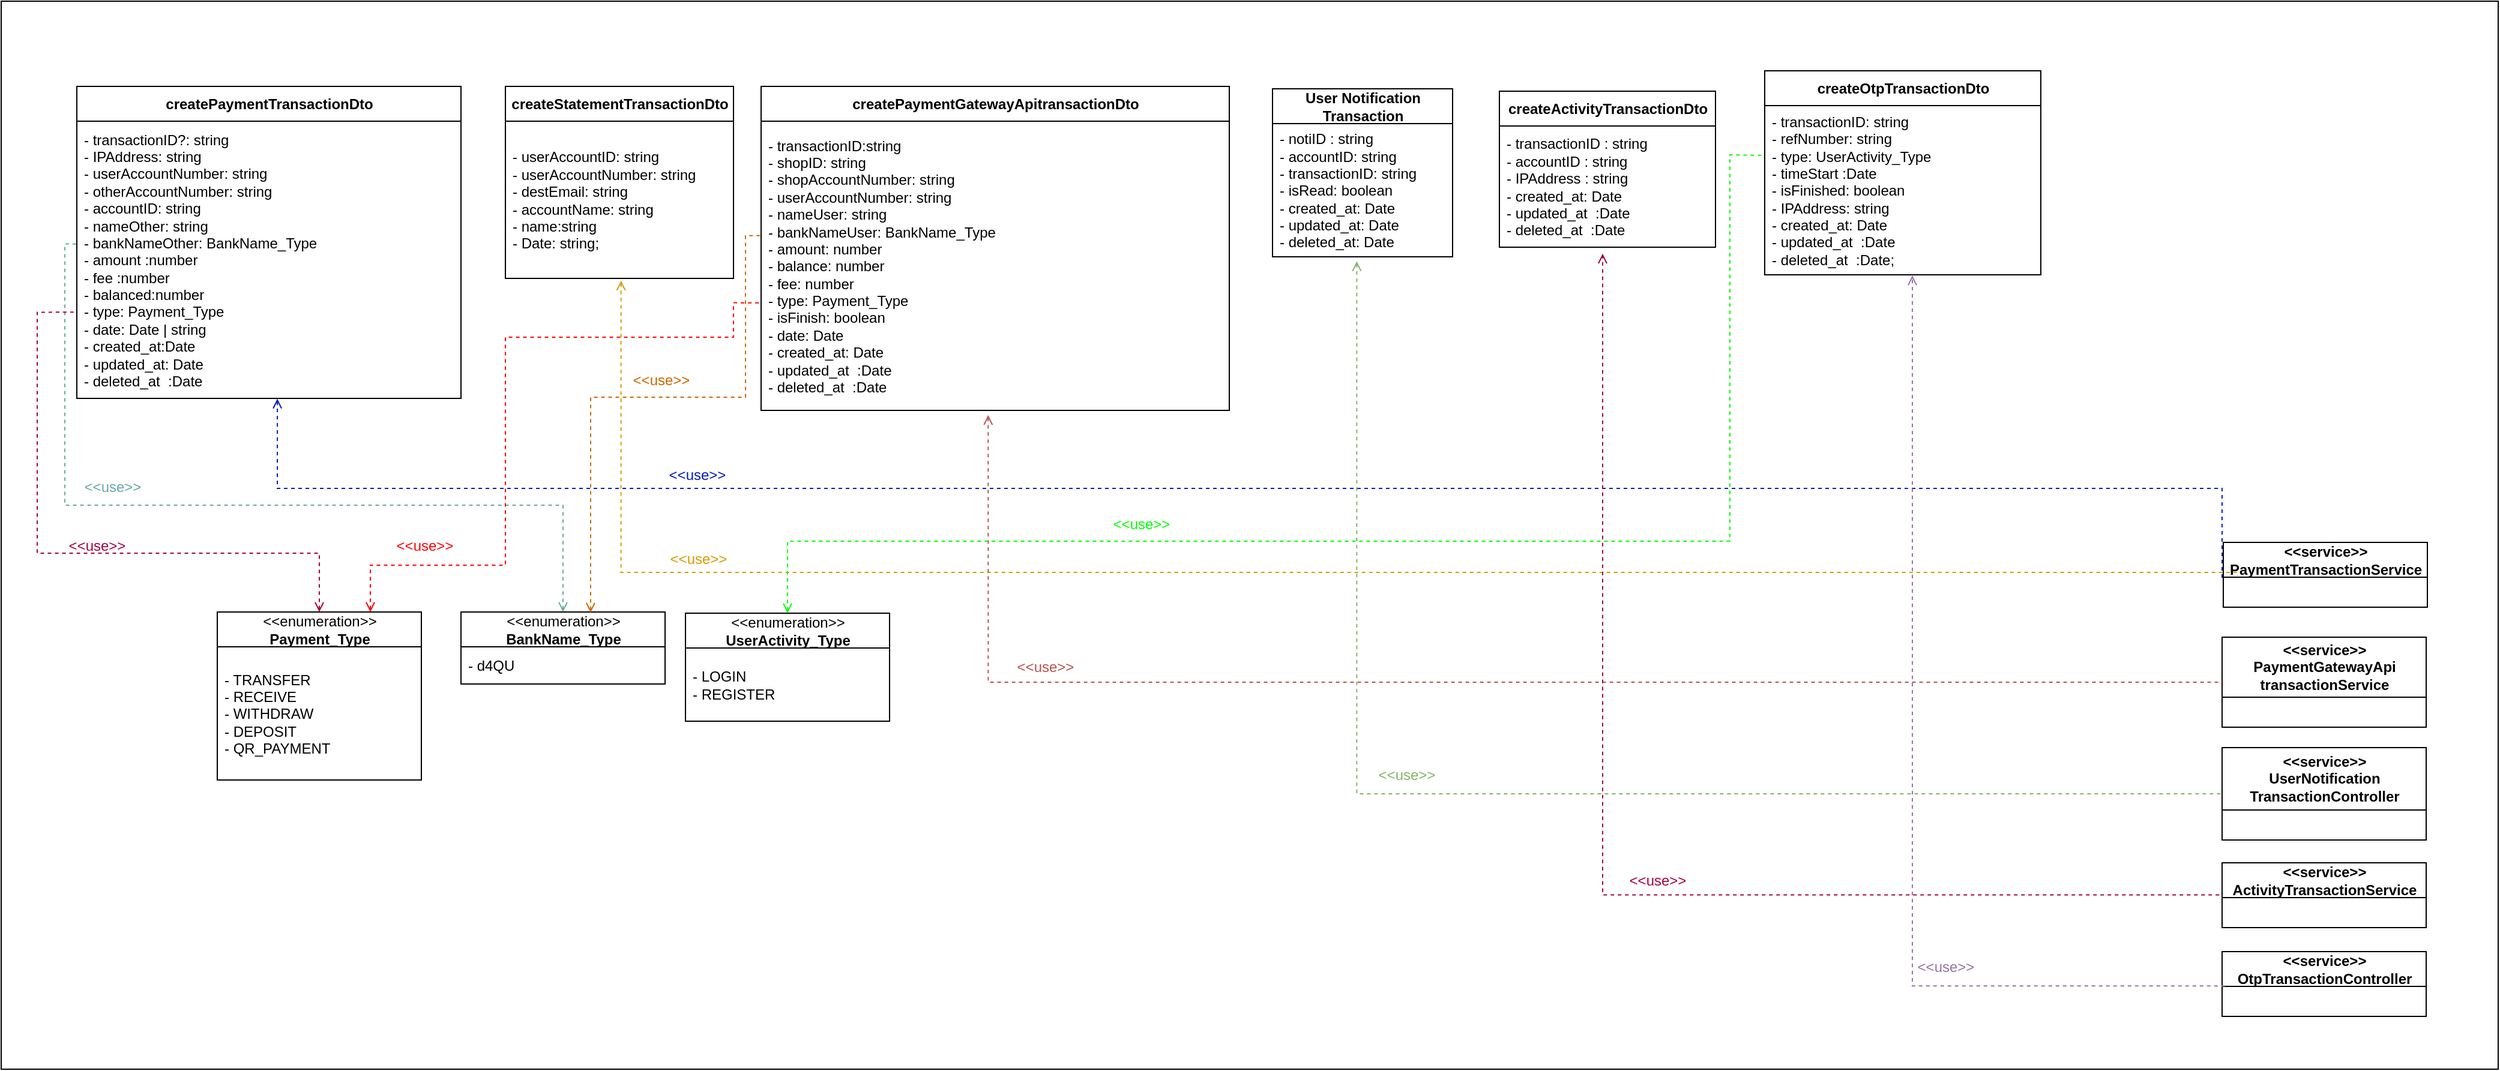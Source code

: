 <mxfile version="20.5.3" type="github">
  <diagram id="LQicCVnm4t6pKtCoBZvU" name="Page-1">
    <mxGraphModel dx="3776" dy="2156" grid="1" gridSize="10" guides="1" tooltips="1" connect="1" arrows="1" fold="1" page="1" pageScale="1" pageWidth="850" pageHeight="1100" math="0" shadow="0">
      <root>
        <mxCell id="0" />
        <mxCell id="1" parent="0" />
        <mxCell id="MsYmE6K6kDaon9s4ispX-2" value="" style="rounded=0;whiteSpace=wrap;html=1;" vertex="1" parent="1">
          <mxGeometry x="120" y="50" width="2080" height="890" as="geometry" />
        </mxCell>
        <mxCell id="MsYmE6K6kDaon9s4ispX-4" value="createPaymentTransactionDto" style="swimlane;fontStyle=1;align=center;verticalAlign=middle;childLayout=stackLayout;horizontal=1;startSize=29;horizontalStack=0;resizeParent=1;resizeParentMax=0;resizeLast=0;collapsible=0;marginBottom=0;html=1;" vertex="1" parent="1">
          <mxGeometry x="183" y="121" width="320" height="260" as="geometry" />
        </mxCell>
        <mxCell id="MsYmE6K6kDaon9s4ispX-6" value="-&amp;nbsp;transactionID?: string&lt;br&gt;- IPAddress: string&lt;br&gt;- userAccountNumber: string&lt;br&gt;- otherAccountNumber: string&lt;br&gt;- accountID: string&lt;br&gt;- nameOther: string&lt;br&gt;- bankNameOther: BankName_Type&lt;br&gt;- amount :number&lt;br&gt;- fee :number&lt;br&gt;- balanced:number&lt;br&gt;- type: Payment_Type&lt;br&gt;- date: Date | string&lt;br&gt;- created_at:Date&lt;br&gt;- updated_at: Date &lt;br&gt;- deleted_at&amp;nbsp; :Date" style="text;html=1;strokeColor=none;fillColor=none;align=left;verticalAlign=middle;spacingLeft=4;spacingRight=4;overflow=hidden;rotatable=0;points=[[0,0.5],[1,0.5]];portConstraint=eastwest;" vertex="1" parent="MsYmE6K6kDaon9s4ispX-4">
          <mxGeometry y="29" width="320" height="231" as="geometry" />
        </mxCell>
        <mxCell id="MsYmE6K6kDaon9s4ispX-11" value="createOtpTransactionDto" style="swimlane;fontStyle=1;align=center;verticalAlign=middle;childLayout=stackLayout;horizontal=1;startSize=29;horizontalStack=0;resizeParent=1;resizeParentMax=0;resizeLast=0;collapsible=0;marginBottom=0;html=1;" vertex="1" parent="1">
          <mxGeometry x="1589" y="108" width="230" height="170" as="geometry" />
        </mxCell>
        <mxCell id="MsYmE6K6kDaon9s4ispX-13" value="-&amp;nbsp;transactionID: string&lt;br&gt;- refNumber: string&lt;br&gt;- type: UserActivity_Type&lt;br&gt;- timeStart :Date&lt;br&gt;- isFinished: boolean&lt;br&gt;- IPAddress: string &lt;br&gt;- created_at: Date &lt;br&gt;- updated_at&amp;nbsp; :Date&lt;br&gt;- deleted_at&amp;nbsp; :Date;" style="text;html=1;strokeColor=none;fillColor=none;align=left;verticalAlign=middle;spacingLeft=4;spacingRight=4;overflow=hidden;rotatable=0;points=[[0,0.5],[1,0.5]];portConstraint=eastwest;" vertex="1" parent="MsYmE6K6kDaon9s4ispX-11">
          <mxGeometry y="29" width="230" height="141" as="geometry" />
        </mxCell>
        <mxCell id="MsYmE6K6kDaon9s4ispX-14" value="createActivityTransactionDto" style="swimlane;fontStyle=1;align=center;verticalAlign=middle;childLayout=stackLayout;horizontal=1;startSize=29;horizontalStack=0;resizeParent=1;resizeParentMax=0;resizeLast=0;collapsible=0;marginBottom=0;html=1;" vertex="1" parent="1">
          <mxGeometry x="1368" y="125" width="180" height="130" as="geometry" />
        </mxCell>
        <mxCell id="MsYmE6K6kDaon9s4ispX-15" value="-&amp;nbsp;transactionID : string &lt;br&gt;- accountID : string&lt;br&gt;- IPAddress : string &lt;br&gt;- created_at: Date &lt;br&gt;- updated_at&amp;nbsp; :Date &lt;br&gt;- deleted_at&amp;nbsp; :Date" style="text;html=1;strokeColor=none;fillColor=none;align=left;verticalAlign=middle;spacingLeft=4;spacingRight=4;overflow=hidden;rotatable=0;points=[[0,0.5],[1,0.5]];portConstraint=eastwest;" vertex="1" parent="MsYmE6K6kDaon9s4ispX-14">
          <mxGeometry y="29" width="180" height="101" as="geometry" />
        </mxCell>
        <mxCell id="MsYmE6K6kDaon9s4ispX-16" value="createPaymentGatewayApitransactionDto" style="swimlane;fontStyle=1;align=center;verticalAlign=middle;childLayout=stackLayout;horizontal=1;startSize=29;horizontalStack=0;resizeParent=1;resizeParentMax=0;resizeLast=0;collapsible=0;marginBottom=0;html=1;" vertex="1" parent="1">
          <mxGeometry x="753" y="121" width="390" height="270" as="geometry" />
        </mxCell>
        <mxCell id="MsYmE6K6kDaon9s4ispX-17" value="- transactionID:string&lt;br&gt;- shopID: string&lt;br&gt;- shopAccountNumber: string&lt;br&gt;- userAccountNumber: string&lt;br&gt;- nameUser: string&lt;br&gt;- bankNameUser: BankName_Type&lt;br&gt;- amount: number&lt;br&gt;- balance: number&lt;br&gt;- fee: number&lt;br&gt;- type: Payment_Type&lt;br&gt;- isFinish: boolean&lt;br&gt;- date: Date&lt;br&gt;- created_at: Date &lt;br&gt;- updated_at&amp;nbsp; :Date&lt;br&gt;- deleted_at&amp;nbsp; :Date" style="text;html=1;strokeColor=none;fillColor=none;align=left;verticalAlign=middle;spacingLeft=4;spacingRight=4;overflow=hidden;rotatable=0;points=[[0,0.5],[1,0.5]];portConstraint=eastwest;" vertex="1" parent="MsYmE6K6kDaon9s4ispX-16">
          <mxGeometry y="29" width="390" height="241" as="geometry" />
        </mxCell>
        <mxCell id="MsYmE6K6kDaon9s4ispX-19" value="User Notification&lt;br&gt;Transaction" style="swimlane;fontStyle=1;align=center;verticalAlign=middle;childLayout=stackLayout;horizontal=1;startSize=29;horizontalStack=0;resizeParent=1;resizeParentMax=0;resizeLast=0;collapsible=0;marginBottom=0;html=1;" vertex="1" parent="1">
          <mxGeometry x="1179" y="123" width="150" height="140" as="geometry" />
        </mxCell>
        <mxCell id="MsYmE6K6kDaon9s4ispX-20" value="-&amp;nbsp;notiID : string &lt;br&gt;- accountID: string &lt;br&gt;- transactionID: string &lt;br&gt;- isRead: boolean &lt;br&gt;- created_at: Date &lt;br&gt;- updated_at: Date &lt;br&gt;- deleted_at: Date" style="text;html=1;strokeColor=none;fillColor=none;align=left;verticalAlign=middle;spacingLeft=4;spacingRight=4;overflow=hidden;rotatable=0;points=[[0,0.5],[1,0.5]];portConstraint=eastwest;" vertex="1" parent="MsYmE6K6kDaon9s4ispX-19">
          <mxGeometry y="29" width="150" height="111" as="geometry" />
        </mxCell>
        <mxCell id="MsYmE6K6kDaon9s4ispX-24" value="createStatementTransactionDto" style="swimlane;fontStyle=1;align=center;verticalAlign=middle;childLayout=stackLayout;horizontal=1;startSize=29;horizontalStack=0;resizeParent=1;resizeParentMax=0;resizeLast=0;collapsible=0;marginBottom=0;html=1;" vertex="1" parent="1">
          <mxGeometry x="540" y="121" width="190" height="160" as="geometry" />
        </mxCell>
        <mxCell id="MsYmE6K6kDaon9s4ispX-25" value="- userAccountID: string &lt;br&gt;- userAccountNumber: string&lt;br&gt;- destEmail: string &lt;br&gt;- accountName: string&lt;br&gt;- name:string &lt;br&gt;- Date: string;" style="text;html=1;strokeColor=none;fillColor=none;align=left;verticalAlign=middle;spacingLeft=4;spacingRight=4;overflow=hidden;rotatable=0;points=[[0,0.5],[1,0.5]];portConstraint=eastwest;" vertex="1" parent="MsYmE6K6kDaon9s4ispX-24">
          <mxGeometry y="29" width="190" height="131" as="geometry" />
        </mxCell>
        <mxCell id="MsYmE6K6kDaon9s4ispX-26" value="&amp;lt;&amp;lt;service&amp;gt;&amp;gt;&lt;br&gt;PaymentTransactionService" style="swimlane;fontStyle=1;align=center;verticalAlign=middle;childLayout=stackLayout;horizontal=1;startSize=29;horizontalStack=0;resizeParent=1;resizeParentMax=0;resizeLast=0;collapsible=0;marginBottom=0;html=1;" vertex="1" parent="1">
          <mxGeometry x="1971" y="501" width="170" height="54" as="geometry" />
        </mxCell>
        <mxCell id="MsYmE6K6kDaon9s4ispX-29" value="&amp;lt;&amp;lt;service&amp;gt;&amp;gt;&lt;br&gt;PaymentGatewayApi&lt;br&gt;transactionService" style="swimlane;fontStyle=1;align=center;verticalAlign=middle;childLayout=stackLayout;horizontal=1;startSize=50;horizontalStack=0;resizeParent=1;resizeParentMax=0;resizeLast=0;collapsible=0;marginBottom=0;html=1;" vertex="1" parent="1">
          <mxGeometry x="1970" y="580" width="170" height="75" as="geometry" />
        </mxCell>
        <mxCell id="MsYmE6K6kDaon9s4ispX-31" value="&amp;lt;&amp;lt;service&amp;gt;&amp;gt;&lt;br&gt;UserNotification&lt;br&gt;TransactionController" style="swimlane;fontStyle=1;align=center;verticalAlign=middle;childLayout=stackLayout;horizontal=1;startSize=52;horizontalStack=0;resizeParent=1;resizeParentMax=0;resizeLast=0;collapsible=0;marginBottom=0;html=1;" vertex="1" parent="1">
          <mxGeometry x="1970" y="672" width="170" height="77" as="geometry" />
        </mxCell>
        <mxCell id="MsYmE6K6kDaon9s4ispX-33" value="&amp;lt;&amp;lt;service&amp;gt;&amp;gt;&lt;br&gt;ActivityTransactionService" style="swimlane;fontStyle=1;align=center;verticalAlign=middle;childLayout=stackLayout;horizontal=1;startSize=29;horizontalStack=0;resizeParent=1;resizeParentMax=0;resizeLast=0;collapsible=0;marginBottom=0;html=1;" vertex="1" parent="1">
          <mxGeometry x="1970" y="768" width="170" height="54" as="geometry" />
        </mxCell>
        <mxCell id="MsYmE6K6kDaon9s4ispX-35" value="&amp;lt;&amp;lt;service&amp;gt;&amp;gt;&lt;br&gt;OtpTransactionController" style="swimlane;fontStyle=1;align=center;verticalAlign=middle;childLayout=stackLayout;horizontal=1;startSize=29;horizontalStack=0;resizeParent=1;resizeParentMax=0;resizeLast=0;collapsible=0;marginBottom=0;html=1;" vertex="1" parent="1">
          <mxGeometry x="1970" y="842" width="170" height="54" as="geometry" />
        </mxCell>
        <mxCell id="MsYmE6K6kDaon9s4ispX-45" value="" style="endArrow=none;dashed=1;html=1;strokeColor=#001DBC;entryX=-0.006;entryY=0.027;entryDx=0;entryDy=0;entryPerimeter=0;exitX=0.522;exitY=1.001;exitDx=0;exitDy=0;exitPerimeter=0;endFill=0;startArrow=open;startFill=0;jumpStyle=none;sketch=0;rounded=0;edgeStyle=elbowEdgeStyle;elbow=vertical;fillColor=#0050ef;" edge="1" parent="1" source="MsYmE6K6kDaon9s4ispX-6">
          <mxGeometry width="50" height="50" relative="1" as="geometry">
            <mxPoint x="1890" y="780" as="sourcePoint" />
            <mxPoint x="1969.98" y="530.675" as="targetPoint" />
            <Array as="points">
              <mxPoint x="1880" y="456" />
              <mxPoint x="1920" y="456" />
            </Array>
          </mxGeometry>
        </mxCell>
        <mxCell id="MsYmE6K6kDaon9s4ispX-47" value="" style="endArrow=none;dashed=1;html=1;rounded=0;sketch=0;strokeColor=#D79B00;jumpStyle=none;entryX=0.084;entryY=-0.16;entryDx=0;entryDy=0;entryPerimeter=0;exitX=0.507;exitY=1.014;exitDx=0;exitDy=0;exitPerimeter=0;edgeStyle=orthogonalEdgeStyle;startArrow=open;startFill=0;fillColor=#ffe6cc;" edge="1" parent="1" source="MsYmE6K6kDaon9s4ispX-25">
          <mxGeometry width="50" height="50" relative="1" as="geometry">
            <mxPoint x="970" y="750" as="sourcePoint" />
            <mxPoint x="1985.28" y="526" as="targetPoint" />
            <Array as="points">
              <mxPoint x="636" y="526" />
            </Array>
          </mxGeometry>
        </mxCell>
        <mxCell id="MsYmE6K6kDaon9s4ispX-48" value="" style="endArrow=none;dashed=1;html=1;rounded=0;sketch=0;strokeColor=#B85450;jumpStyle=none;entryX=0;entryY=0.5;entryDx=0;entryDy=0;exitX=0.485;exitY=1.016;exitDx=0;exitDy=0;exitPerimeter=0;edgeStyle=orthogonalEdgeStyle;startArrow=open;startFill=0;fillColor=#f8cecc;" edge="1" parent="1" source="MsYmE6K6kDaon9s4ispX-17" target="MsYmE6K6kDaon9s4ispX-29">
          <mxGeometry width="50" height="50" relative="1" as="geometry">
            <mxPoint x="1340" y="590" as="sourcePoint" />
            <mxPoint x="1390" y="540" as="targetPoint" />
            <Array as="points">
              <mxPoint x="942" y="618" />
            </Array>
          </mxGeometry>
        </mxCell>
        <mxCell id="MsYmE6K6kDaon9s4ispX-49" value="" style="endArrow=none;dashed=1;html=1;rounded=0;sketch=0;strokeColor=#82B366;jumpStyle=none;entryX=0;entryY=0.5;entryDx=0;entryDy=0;exitX=0.468;exitY=1.034;exitDx=0;exitDy=0;exitPerimeter=0;startArrow=open;startFill=0;edgeStyle=orthogonalEdgeStyle;fillColor=#d5e8d4;" edge="1" parent="1" source="MsYmE6K6kDaon9s4ispX-20" target="MsYmE6K6kDaon9s4ispX-31">
          <mxGeometry width="50" height="50" relative="1" as="geometry">
            <mxPoint x="1340" y="590" as="sourcePoint" />
            <mxPoint x="1390" y="540" as="targetPoint" />
            <Array as="points">
              <mxPoint x="1249" y="711" />
            </Array>
          </mxGeometry>
        </mxCell>
        <mxCell id="MsYmE6K6kDaon9s4ispX-50" value="" style="endArrow=open;dashed=1;html=1;rounded=0;sketch=0;strokeColor=#A50040;jumpStyle=none;entryX=0.478;entryY=1.053;entryDx=0;entryDy=0;entryPerimeter=0;exitX=-0.014;exitY=-0.088;exitDx=0;exitDy=0;exitPerimeter=0;edgeStyle=elbowEdgeStyle;endFill=0;fillColor=#d80073;" edge="1" parent="1" target="MsYmE6K6kDaon9s4ispX-15">
          <mxGeometry width="50" height="50" relative="1" as="geometry">
            <mxPoint x="1967.62" y="794.8" as="sourcePoint" />
            <mxPoint x="1390" y="540" as="targetPoint" />
            <Array as="points">
              <mxPoint x="1454" y="520" />
            </Array>
          </mxGeometry>
        </mxCell>
        <mxCell id="MsYmE6K6kDaon9s4ispX-52" value="" style="endArrow=open;dashed=1;html=1;rounded=0;sketch=0;strokeColor=#9673A6;jumpStyle=none;entryX=0.534;entryY=1.004;entryDx=0;entryDy=0;entryPerimeter=0;exitX=0.014;exitY=-0.017;exitDx=0;exitDy=0;exitPerimeter=0;edgeStyle=elbowEdgeStyle;endFill=0;fillColor=#e1d5e7;" edge="1" parent="1" target="MsYmE6K6kDaon9s4ispX-13">
          <mxGeometry width="50" height="50" relative="1" as="geometry">
            <mxPoint x="1972.38" y="870.575" as="sourcePoint" />
            <mxPoint x="1480" y="460" as="targetPoint" />
            <Array as="points">
              <mxPoint x="1712" y="570" />
            </Array>
          </mxGeometry>
        </mxCell>
        <mxCell id="MsYmE6K6kDaon9s4ispX-54" value="&lt;font color=&quot;#001dbc&quot;&gt;&amp;lt;&amp;lt;use&amp;gt;&amp;gt;&lt;/font&gt;" style="text;html=1;strokeColor=none;fillColor=none;align=center;verticalAlign=middle;whiteSpace=wrap;rounded=0;" vertex="1" parent="1">
          <mxGeometry x="670" y="430" width="60" height="30" as="geometry" />
        </mxCell>
        <mxCell id="MsYmE6K6kDaon9s4ispX-55" value="&lt;font color=&quot;#d79b00&quot;&gt;&amp;lt;&amp;lt;use&amp;gt;&amp;gt;&lt;/font&gt;" style="text;html=1;strokeColor=none;fillColor=none;align=center;verticalAlign=middle;whiteSpace=wrap;rounded=0;" vertex="1" parent="1">
          <mxGeometry x="671" y="500" width="60" height="30" as="geometry" />
        </mxCell>
        <mxCell id="MsYmE6K6kDaon9s4ispX-56" value="&lt;font color=&quot;#b85450&quot;&gt;&amp;lt;&amp;lt;use&amp;gt;&amp;gt;&lt;/font&gt;" style="text;html=1;strokeColor=none;fillColor=none;align=center;verticalAlign=middle;whiteSpace=wrap;rounded=0;" vertex="1" parent="1">
          <mxGeometry x="960" y="590" width="60" height="30" as="geometry" />
        </mxCell>
        <mxCell id="MsYmE6K6kDaon9s4ispX-57" value="&lt;font color=&quot;#82b366&quot;&gt;&amp;lt;&amp;lt;use&amp;gt;&amp;gt;&lt;/font&gt;" style="text;html=1;strokeColor=none;fillColor=none;align=center;verticalAlign=middle;whiteSpace=wrap;rounded=0;" vertex="1" parent="1">
          <mxGeometry x="1261" y="680" width="60" height="30" as="geometry" />
        </mxCell>
        <mxCell id="MsYmE6K6kDaon9s4ispX-58" value="&lt;font color=&quot;#a50040&quot;&gt;&amp;lt;&amp;lt;use&amp;gt;&amp;gt;&lt;/font&gt;" style="text;html=1;strokeColor=none;fillColor=none;align=center;verticalAlign=middle;whiteSpace=wrap;rounded=0;" vertex="1" parent="1">
          <mxGeometry x="1470" y="768" width="60" height="30" as="geometry" />
        </mxCell>
        <mxCell id="MsYmE6K6kDaon9s4ispX-59" value="&lt;font color=&quot;#9673a6&quot;&gt;&amp;lt;&amp;lt;use&amp;gt;&amp;gt;&lt;/font&gt;" style="text;html=1;strokeColor=none;fillColor=none;align=center;verticalAlign=middle;whiteSpace=wrap;rounded=0;" vertex="1" parent="1">
          <mxGeometry x="1710" y="840" width="60" height="30" as="geometry" />
        </mxCell>
        <mxCell id="MsYmE6K6kDaon9s4ispX-60" value="&lt;span style=&quot;font-weight: normal;&quot;&gt;&amp;lt;&amp;lt;enumeration&amp;gt;&amp;gt;&lt;br&gt;&lt;/span&gt;&lt;span style=&quot;text-align: left;&quot;&gt;Payment_Type&lt;/span&gt;" style="swimlane;fontStyle=1;align=center;verticalAlign=middle;childLayout=stackLayout;horizontal=1;startSize=29;horizontalStack=0;resizeParent=1;resizeParentMax=0;resizeLast=0;collapsible=0;marginBottom=0;html=1;" vertex="1" parent="1">
          <mxGeometry x="300" y="559" width="170" height="140" as="geometry" />
        </mxCell>
        <mxCell id="MsYmE6K6kDaon9s4ispX-61" value="&lt;div&gt;- TRANSFER&amp;nbsp;&lt;/div&gt;&lt;div&gt;- RECEIVE&amp;nbsp;&lt;/div&gt;&lt;div&gt;- WITHDRAW&amp;nbsp;&lt;/div&gt;&lt;div&gt;- DEPOSIT&amp;nbsp;&lt;/div&gt;&lt;div style=&quot;&quot;&gt;- QR_PAYMENT&amp;nbsp;&lt;/div&gt;" style="text;html=1;strokeColor=none;fillColor=none;align=left;verticalAlign=middle;spacingLeft=4;spacingRight=4;overflow=hidden;rotatable=0;points=[[0,0.5],[1,0.5]];portConstraint=eastwest;" vertex="1" parent="MsYmE6K6kDaon9s4ispX-60">
          <mxGeometry y="29" width="170" height="111" as="geometry" />
        </mxCell>
        <mxCell id="MsYmE6K6kDaon9s4ispX-62" value="&lt;span style=&quot;font-weight: normal;&quot;&gt;&amp;lt;&amp;lt;enumeration&amp;gt;&amp;gt;&lt;br&gt;&lt;/span&gt;&lt;span style=&quot;text-align: left;&quot;&gt;BankName_Type&lt;/span&gt;" style="swimlane;fontStyle=1;align=center;verticalAlign=middle;childLayout=stackLayout;horizontal=1;startSize=29;horizontalStack=0;resizeParent=1;resizeParentMax=0;resizeLast=0;collapsible=0;marginBottom=0;html=1;" vertex="1" parent="1">
          <mxGeometry x="503" y="559" width="170" height="60" as="geometry" />
        </mxCell>
        <mxCell id="MsYmE6K6kDaon9s4ispX-63" value="&lt;div&gt;- d4QU&lt;/div&gt;" style="text;html=1;strokeColor=none;fillColor=none;align=left;verticalAlign=middle;spacingLeft=4;spacingRight=4;overflow=hidden;rotatable=0;points=[[0,0.5],[1,0.5]];portConstraint=eastwest;" vertex="1" parent="MsYmE6K6kDaon9s4ispX-62">
          <mxGeometry y="29" width="170" height="31" as="geometry" />
        </mxCell>
        <mxCell id="MsYmE6K6kDaon9s4ispX-64" value="&lt;span style=&quot;font-weight: normal;&quot;&gt;&amp;lt;&amp;lt;enumeration&amp;gt;&amp;gt;&lt;br&gt;&lt;/span&gt;&lt;span style=&quot;text-align: left;&quot;&gt;UserActivity_Type&lt;/span&gt;" style="swimlane;fontStyle=1;align=center;verticalAlign=middle;childLayout=stackLayout;horizontal=1;startSize=29;horizontalStack=0;resizeParent=1;resizeParentMax=0;resizeLast=0;collapsible=0;marginBottom=0;html=1;" vertex="1" parent="1">
          <mxGeometry x="690" y="560" width="170" height="90" as="geometry" />
        </mxCell>
        <mxCell id="MsYmE6K6kDaon9s4ispX-65" value="&lt;div&gt;- LOGIN&lt;/div&gt;&lt;div&gt;- REGISTER&lt;/div&gt;" style="text;html=1;strokeColor=none;fillColor=none;align=left;verticalAlign=middle;spacingLeft=4;spacingRight=4;overflow=hidden;rotatable=0;points=[[0,0.5],[1,0.5]];portConstraint=eastwest;" vertex="1" parent="MsYmE6K6kDaon9s4ispX-64">
          <mxGeometry y="29" width="170" height="61" as="geometry" />
        </mxCell>
        <mxCell id="MsYmE6K6kDaon9s4ispX-66" value="" style="endArrow=none;dashed=1;html=1;rounded=0;sketch=0;strokeColor=#67AB9F;fontColor=#9673A6;jumpStyle=none;entryX=0.002;entryY=0.443;entryDx=0;entryDy=0;entryPerimeter=0;exitX=0.5;exitY=0;exitDx=0;exitDy=0;edgeStyle=orthogonalEdgeStyle;startArrow=open;startFill=0;" edge="1" parent="1" source="MsYmE6K6kDaon9s4ispX-62" target="MsYmE6K6kDaon9s4ispX-6">
          <mxGeometry width="50" height="50" relative="1" as="geometry">
            <mxPoint x="520" y="580" as="sourcePoint" />
            <mxPoint x="570" y="530" as="targetPoint" />
          </mxGeometry>
        </mxCell>
        <mxCell id="MsYmE6K6kDaon9s4ispX-67" value="&lt;font color=&quot;#67ab9f&quot;&gt;&amp;lt;&amp;lt;use&amp;gt;&amp;gt;&lt;/font&gt;" style="text;html=1;strokeColor=none;fillColor=none;align=center;verticalAlign=middle;whiteSpace=wrap;rounded=0;" vertex="1" parent="1">
          <mxGeometry x="183" y="440" width="60" height="30" as="geometry" />
        </mxCell>
        <mxCell id="MsYmE6K6kDaon9s4ispX-69" value="" style="endArrow=none;dashed=1;html=1;rounded=0;sketch=0;strokeColor=#A50040;fontColor=#67AB9F;jumpStyle=none;entryX=0;entryY=0.689;entryDx=0;entryDy=0;entryPerimeter=0;exitX=0.5;exitY=0;exitDx=0;exitDy=0;edgeStyle=orthogonalEdgeStyle;endFill=0;startArrow=open;startFill=0;fillColor=#d80073;" edge="1" parent="1" source="MsYmE6K6kDaon9s4ispX-60" target="MsYmE6K6kDaon9s4ispX-6">
          <mxGeometry width="50" height="50" relative="1" as="geometry">
            <mxPoint x="790" y="580" as="sourcePoint" />
            <mxPoint x="840" y="530" as="targetPoint" />
            <Array as="points">
              <mxPoint x="385" y="510" />
              <mxPoint x="150" y="510" />
              <mxPoint x="150" y="309" />
            </Array>
          </mxGeometry>
        </mxCell>
        <mxCell id="MsYmE6K6kDaon9s4ispX-70" value="&lt;font color=&quot;#a50040&quot;&gt;&amp;lt;&amp;lt;use&amp;gt;&amp;gt;&lt;/font&gt;" style="text;html=1;strokeColor=none;fillColor=none;align=center;verticalAlign=middle;whiteSpace=wrap;rounded=0;" vertex="1" parent="1">
          <mxGeometry x="170" y="469" width="60" height="70" as="geometry" />
        </mxCell>
        <mxCell id="MsYmE6K6kDaon9s4ispX-71" value="" style="endArrow=none;dashed=1;html=1;rounded=0;sketch=0;strokeColor=#CC6600;fontColor=#A50040;jumpStyle=none;entryX=0;entryY=0.396;entryDx=0;entryDy=0;entryPerimeter=0;exitX=0.635;exitY=0.008;exitDx=0;exitDy=0;exitPerimeter=0;edgeStyle=orthogonalEdgeStyle;startArrow=open;startFill=0;" edge="1" parent="1" source="MsYmE6K6kDaon9s4ispX-62" target="MsYmE6K6kDaon9s4ispX-17">
          <mxGeometry width="50" height="50" relative="1" as="geometry">
            <mxPoint x="730" y="480" as="sourcePoint" />
            <mxPoint x="780" y="430" as="targetPoint" />
            <Array as="points">
              <mxPoint x="611" y="380" />
              <mxPoint x="740" y="380" />
              <mxPoint x="740" y="245" />
            </Array>
          </mxGeometry>
        </mxCell>
        <mxCell id="MsYmE6K6kDaon9s4ispX-72" value="&lt;font color=&quot;#cc6600&quot;&gt;&amp;lt;&amp;lt;use&amp;gt;&amp;gt;&lt;/font&gt;" style="text;html=1;strokeColor=none;fillColor=none;align=center;verticalAlign=middle;whiteSpace=wrap;rounded=0;" vertex="1" parent="1">
          <mxGeometry x="640" y="351" width="60" height="30" as="geometry" />
        </mxCell>
        <mxCell id="MsYmE6K6kDaon9s4ispX-73" value="" style="endArrow=none;dashed=1;html=1;rounded=0;sketch=0;strokeColor=#FF0000;fontColor=#CC6600;jumpStyle=none;entryX=-0.003;entryY=0.628;entryDx=0;entryDy=0;exitX=0.75;exitY=0;exitDx=0;exitDy=0;elbow=vertical;entryPerimeter=0;edgeStyle=orthogonalEdgeStyle;startArrow=open;startFill=0;" edge="1" parent="1" source="MsYmE6K6kDaon9s4ispX-60" target="MsYmE6K6kDaon9s4ispX-17">
          <mxGeometry width="50" height="50" relative="1" as="geometry">
            <mxPoint x="730" y="480" as="sourcePoint" />
            <mxPoint x="780" y="430" as="targetPoint" />
            <Array as="points">
              <mxPoint x="428" y="520" />
              <mxPoint x="540" y="520" />
              <mxPoint x="540" y="330" />
              <mxPoint x="730" y="330" />
              <mxPoint x="730" y="301" />
            </Array>
          </mxGeometry>
        </mxCell>
        <mxCell id="MsYmE6K6kDaon9s4ispX-76" value="&lt;font color=&quot;#ff0000&quot;&gt;&amp;lt;&amp;lt;use&amp;gt;&amp;gt;&lt;/font&gt;" style="text;html=1;strokeColor=none;fillColor=none;align=center;verticalAlign=middle;whiteSpace=wrap;rounded=0;" vertex="1" parent="1">
          <mxGeometry x="443" y="489" width="60" height="30" as="geometry" />
        </mxCell>
        <mxCell id="MsYmE6K6kDaon9s4ispX-78" value="" style="endArrow=none;dashed=1;html=1;rounded=0;sketch=0;strokeColor=#00FF00;fontColor=#FF0000;jumpStyle=none;entryX=-0.01;entryY=0.294;entryDx=0;entryDy=0;entryPerimeter=0;exitX=0.5;exitY=0;exitDx=0;exitDy=0;startArrow=open;startFill=0;" edge="1" parent="1" source="MsYmE6K6kDaon9s4ispX-64" target="MsYmE6K6kDaon9s4ispX-13">
          <mxGeometry width="50" height="50" relative="1" as="geometry">
            <mxPoint x="1740" y="320" as="sourcePoint" />
            <mxPoint x="1790" y="270" as="targetPoint" />
            <Array as="points">
              <mxPoint x="775" y="500" />
              <mxPoint x="1560" y="500" />
              <mxPoint x="1560" y="178" />
            </Array>
          </mxGeometry>
        </mxCell>
        <mxCell id="MsYmE6K6kDaon9s4ispX-81" value="&lt;font color=&quot;#00ff00&quot;&gt;&amp;lt;&amp;lt;use&amp;gt;&amp;gt;&lt;/font&gt;" style="text;html=1;strokeColor=none;fillColor=none;align=center;verticalAlign=middle;whiteSpace=wrap;rounded=0;" vertex="1" parent="1">
          <mxGeometry x="1040" y="471" width="60" height="30" as="geometry" />
        </mxCell>
      </root>
    </mxGraphModel>
  </diagram>
</mxfile>
